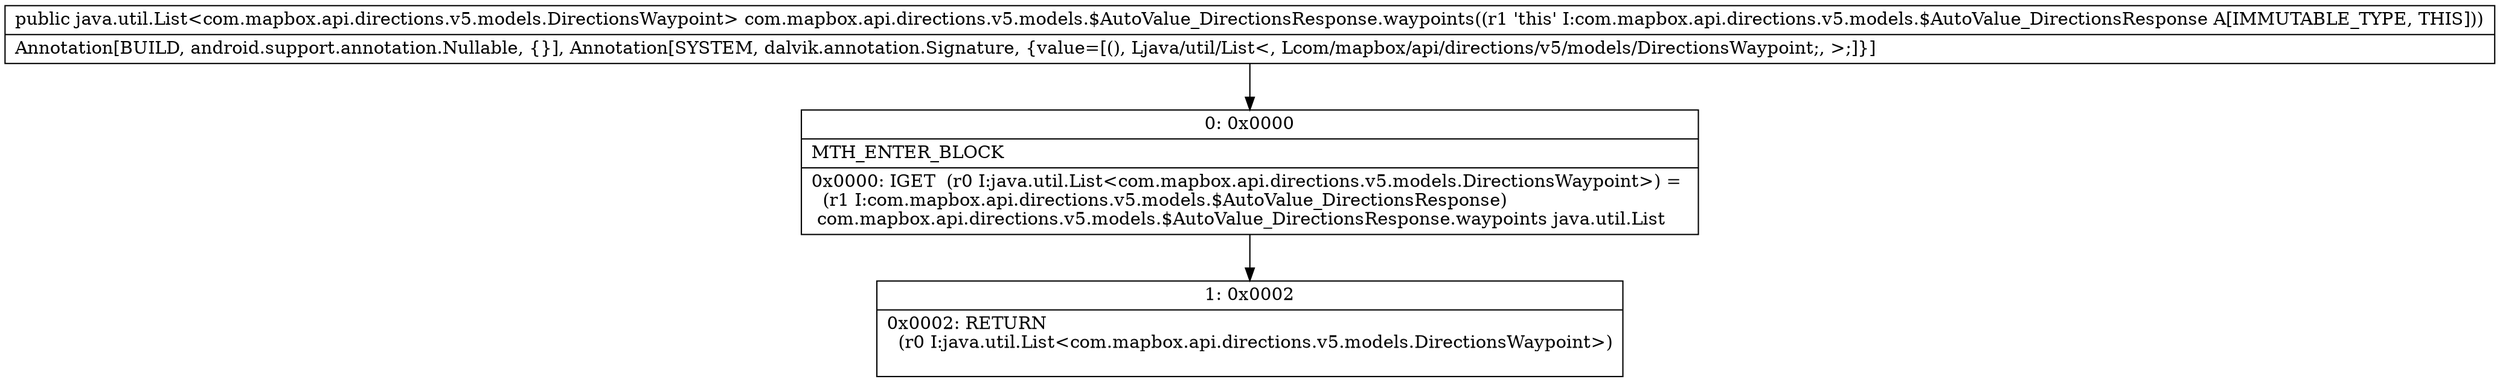 digraph "CFG forcom.mapbox.api.directions.v5.models.$AutoValue_DirectionsResponse.waypoints()Ljava\/util\/List;" {
Node_0 [shape=record,label="{0\:\ 0x0000|MTH_ENTER_BLOCK\l|0x0000: IGET  (r0 I:java.util.List\<com.mapbox.api.directions.v5.models.DirectionsWaypoint\>) = \l  (r1 I:com.mapbox.api.directions.v5.models.$AutoValue_DirectionsResponse)\l com.mapbox.api.directions.v5.models.$AutoValue_DirectionsResponse.waypoints java.util.List \l}"];
Node_1 [shape=record,label="{1\:\ 0x0002|0x0002: RETURN  \l  (r0 I:java.util.List\<com.mapbox.api.directions.v5.models.DirectionsWaypoint\>)\l \l}"];
MethodNode[shape=record,label="{public java.util.List\<com.mapbox.api.directions.v5.models.DirectionsWaypoint\> com.mapbox.api.directions.v5.models.$AutoValue_DirectionsResponse.waypoints((r1 'this' I:com.mapbox.api.directions.v5.models.$AutoValue_DirectionsResponse A[IMMUTABLE_TYPE, THIS]))  | Annotation[BUILD, android.support.annotation.Nullable, \{\}], Annotation[SYSTEM, dalvik.annotation.Signature, \{value=[(), Ljava\/util\/List\<, Lcom\/mapbox\/api\/directions\/v5\/models\/DirectionsWaypoint;, \>;]\}]\l}"];
MethodNode -> Node_0;
Node_0 -> Node_1;
}

